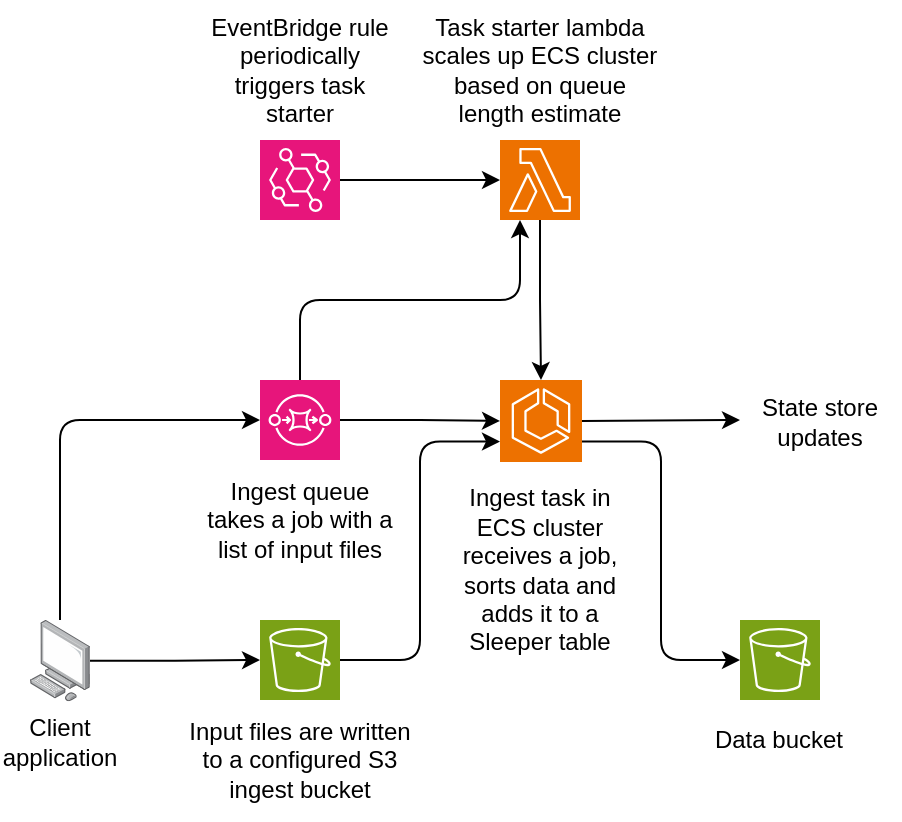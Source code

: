 <mxfile version="26.2.2">
  <diagram name="Page-1" id="3FvSBX6OLxE2AbdPb7jU">
    <mxGraphModel dx="2068" dy="1201" grid="1" gridSize="10" guides="1" tooltips="1" connect="1" arrows="1" fold="1" page="1" pageScale="1" pageWidth="827" pageHeight="1169" math="0" shadow="0">
      <root>
        <mxCell id="0" />
        <mxCell id="1" parent="0" />
        <mxCell id="4Xex-i8mGXWlq9nKx7Un-1" value="" style="sketch=0;points=[[0,0,0],[0.25,0,0],[0.5,0,0],[0.75,0,0],[1,0,0],[0,1,0],[0.25,1,0],[0.5,1,0],[0.75,1,0],[1,1,0],[0,0.25,0],[0,0.5,0],[0,0.75,0],[1,0.25,0],[1,0.5,0],[1,0.75,0]];outlineConnect=0;fontColor=#232F3E;fillColor=#E7157B;strokeColor=#ffffff;dashed=0;verticalLabelPosition=bottom;verticalAlign=top;align=center;html=1;fontSize=12;fontStyle=0;aspect=fixed;shape=mxgraph.aws4.resourceIcon;resIcon=mxgraph.aws4.sqs;" vertex="1" parent="1">
          <mxGeometry x="200" y="560" width="40" height="40" as="geometry" />
        </mxCell>
        <mxCell id="4Xex-i8mGXWlq9nKx7Un-2" value="" style="image;points=[];aspect=fixed;html=1;align=center;shadow=0;dashed=0;image=img/lib/allied_telesis/computer_and_terminals/Personal_Computer.svg;" vertex="1" parent="1">
          <mxGeometry x="85" y="680" width="30" height="40.66" as="geometry" />
        </mxCell>
        <mxCell id="4Xex-i8mGXWlq9nKx7Un-3" value="Client application" style="text;html=1;align=center;verticalAlign=middle;whiteSpace=wrap;rounded=0;" vertex="1" parent="1">
          <mxGeometry x="70" y="720.66" width="60" height="40" as="geometry" />
        </mxCell>
        <mxCell id="4Xex-i8mGXWlq9nKx7Un-5" value="Ingest queue takes a job with a list of input files" style="text;html=1;align=center;verticalAlign=middle;whiteSpace=wrap;rounded=0;" vertex="1" parent="1">
          <mxGeometry x="170" y="600" width="100" height="60" as="geometry" />
        </mxCell>
        <mxCell id="4Xex-i8mGXWlq9nKx7Un-6" value="" style="sketch=0;points=[[0,0,0],[0.25,0,0],[0.5,0,0],[0.75,0,0],[1,0,0],[0,1,0],[0.25,1,0],[0.5,1,0],[0.75,1,0],[1,1,0],[0,0.25,0],[0,0.5,0],[0,0.75,0],[1,0.25,0],[1,0.5,0],[1,0.75,0]];outlineConnect=0;fontColor=#232F3E;fillColor=#ED7100;strokeColor=#ffffff;dashed=0;verticalLabelPosition=bottom;verticalAlign=top;align=center;html=1;fontSize=12;fontStyle=0;aspect=fixed;shape=mxgraph.aws4.resourceIcon;resIcon=mxgraph.aws4.ecs;" vertex="1" parent="1">
          <mxGeometry x="320" y="560" width="41" height="41" as="geometry" />
        </mxCell>
        <mxCell id="4Xex-i8mGXWlq9nKx7Un-7" value="Ingest task in ECS cluster receives a job, sorts data and adds it to a Sleeper table" style="text;html=1;align=center;verticalAlign=middle;whiteSpace=wrap;rounded=0;" vertex="1" parent="1">
          <mxGeometry x="290" y="600" width="100" height="110" as="geometry" />
        </mxCell>
        <mxCell id="4Xex-i8mGXWlq9nKx7Un-8" style="edgeStyle=orthogonalEdgeStyle;rounded=0;orthogonalLoop=1;jettySize=auto;html=1;entryX=0;entryY=0.5;entryDx=0;entryDy=0;entryPerimeter=0;" edge="1" parent="1" source="4Xex-i8mGXWlq9nKx7Un-1" target="4Xex-i8mGXWlq9nKx7Un-6">
          <mxGeometry relative="1" as="geometry" />
        </mxCell>
        <mxCell id="4Xex-i8mGXWlq9nKx7Un-9" value="" style="sketch=0;points=[[0,0,0],[0.25,0,0],[0.5,0,0],[0.75,0,0],[1,0,0],[0,1,0],[0.25,1,0],[0.5,1,0],[0.75,1,0],[1,1,0],[0,0.25,0],[0,0.5,0],[0,0.75,0],[1,0.25,0],[1,0.5,0],[1,0.75,0]];outlineConnect=0;fontColor=#232F3E;fillColor=#ED7100;strokeColor=#ffffff;dashed=0;verticalLabelPosition=bottom;verticalAlign=top;align=center;html=1;fontSize=12;fontStyle=0;aspect=fixed;shape=mxgraph.aws4.resourceIcon;resIcon=mxgraph.aws4.lambda;" vertex="1" parent="1">
          <mxGeometry x="320" y="440" width="40" height="40" as="geometry" />
        </mxCell>
        <mxCell id="4Xex-i8mGXWlq9nKx7Un-10" value="Task starter lambda scales up ECS cluster based on queue length estimate" style="text;html=1;align=center;verticalAlign=middle;whiteSpace=wrap;rounded=0;" vertex="1" parent="1">
          <mxGeometry x="280" y="370" width="120" height="70" as="geometry" />
        </mxCell>
        <mxCell id="4Xex-i8mGXWlq9nKx7Un-11" style="edgeStyle=orthogonalEdgeStyle;rounded=0;orthogonalLoop=1;jettySize=auto;html=1;entryX=0.5;entryY=0;entryDx=0;entryDy=0;entryPerimeter=0;" edge="1" parent="1" source="4Xex-i8mGXWlq9nKx7Un-9" target="4Xex-i8mGXWlq9nKx7Un-6">
          <mxGeometry relative="1" as="geometry" />
        </mxCell>
        <mxCell id="4Xex-i8mGXWlq9nKx7Un-13" style="edgeStyle=orthogonalEdgeStyle;rounded=1;orthogonalLoop=1;jettySize=auto;html=1;exitX=0.5;exitY=0;exitDx=0;exitDy=0;exitPerimeter=0;entryX=0.25;entryY=1;entryDx=0;entryDy=0;entryPerimeter=0;curved=0;" edge="1" parent="1" source="4Xex-i8mGXWlq9nKx7Un-1" target="4Xex-i8mGXWlq9nKx7Un-9">
          <mxGeometry relative="1" as="geometry" />
        </mxCell>
        <mxCell id="4Xex-i8mGXWlq9nKx7Un-14" value="" style="sketch=0;points=[[0,0,0],[0.25,0,0],[0.5,0,0],[0.75,0,0],[1,0,0],[0,1,0],[0.25,1,0],[0.5,1,0],[0.75,1,0],[1,1,0],[0,0.25,0],[0,0.5,0],[0,0.75,0],[1,0.25,0],[1,0.5,0],[1,0.75,0]];outlineConnect=0;fontColor=#232F3E;fillColor=#E7157B;strokeColor=#ffffff;dashed=0;verticalLabelPosition=bottom;verticalAlign=top;align=center;html=1;fontSize=12;fontStyle=0;aspect=fixed;shape=mxgraph.aws4.resourceIcon;resIcon=mxgraph.aws4.eventbridge;" vertex="1" parent="1">
          <mxGeometry x="200" y="440" width="40" height="40" as="geometry" />
        </mxCell>
        <mxCell id="4Xex-i8mGXWlq9nKx7Un-15" style="edgeStyle=orthogonalEdgeStyle;rounded=0;orthogonalLoop=1;jettySize=auto;html=1;exitX=1;exitY=0.5;exitDx=0;exitDy=0;exitPerimeter=0;entryX=0;entryY=0.5;entryDx=0;entryDy=0;entryPerimeter=0;" edge="1" parent="1" source="4Xex-i8mGXWlq9nKx7Un-14" target="4Xex-i8mGXWlq9nKx7Un-9">
          <mxGeometry relative="1" as="geometry" />
        </mxCell>
        <mxCell id="4Xex-i8mGXWlq9nKx7Un-16" value="EventBridge rule periodically triggers task starter" style="text;html=1;align=center;verticalAlign=middle;whiteSpace=wrap;rounded=0;" vertex="1" parent="1">
          <mxGeometry x="170" y="370" width="100" height="70" as="geometry" />
        </mxCell>
        <mxCell id="4Xex-i8mGXWlq9nKx7Un-18" style="edgeStyle=orthogonalEdgeStyle;rounded=0;orthogonalLoop=1;jettySize=auto;html=1;exitX=1;exitY=0.5;exitDx=0;exitDy=0;exitPerimeter=0;entryX=0;entryY=0.5;entryDx=0;entryDy=0;entryPerimeter=0;" edge="1" parent="1" source="4Xex-i8mGXWlq9nKx7Un-6">
          <mxGeometry relative="1" as="geometry">
            <mxPoint x="440" y="580" as="targetPoint" />
          </mxGeometry>
        </mxCell>
        <mxCell id="4Xex-i8mGXWlq9nKx7Un-19" value="State store updates" style="text;html=1;align=center;verticalAlign=middle;whiteSpace=wrap;rounded=0;" vertex="1" parent="1">
          <mxGeometry x="440" y="565.5" width="80" height="30" as="geometry" />
        </mxCell>
        <mxCell id="4Xex-i8mGXWlq9nKx7Un-20" value="" style="sketch=0;points=[[0,0,0],[0.25,0,0],[0.5,0,0],[0.75,0,0],[1,0,0],[0,1,0],[0.25,1,0],[0.5,1,0],[0.75,1,0],[1,1,0],[0,0.25,0],[0,0.5,0],[0,0.75,0],[1,0.25,0],[1,0.5,0],[1,0.75,0]];outlineConnect=0;fontColor=#232F3E;fillColor=#7AA116;strokeColor=#ffffff;dashed=0;verticalLabelPosition=bottom;verticalAlign=top;align=center;html=1;fontSize=12;fontStyle=0;aspect=fixed;shape=mxgraph.aws4.resourceIcon;resIcon=mxgraph.aws4.s3;" vertex="1" parent="1">
          <mxGeometry x="200" y="680" width="40" height="40" as="geometry" />
        </mxCell>
        <mxCell id="4Xex-i8mGXWlq9nKx7Un-21" style="edgeStyle=orthogonalEdgeStyle;rounded=0;orthogonalLoop=1;jettySize=auto;html=1;entryX=0;entryY=0.5;entryDx=0;entryDy=0;entryPerimeter=0;" edge="1" parent="1" source="4Xex-i8mGXWlq9nKx7Un-2" target="4Xex-i8mGXWlq9nKx7Un-20">
          <mxGeometry relative="1" as="geometry" />
        </mxCell>
        <mxCell id="4Xex-i8mGXWlq9nKx7Un-22" value="Input files are written to a configured S3 ingest bucket" style="text;html=1;align=center;verticalAlign=middle;whiteSpace=wrap;rounded=0;" vertex="1" parent="1">
          <mxGeometry x="160" y="720" width="120" height="60" as="geometry" />
        </mxCell>
        <mxCell id="4Xex-i8mGXWlq9nKx7Un-23" style="edgeStyle=orthogonalEdgeStyle;rounded=1;orthogonalLoop=1;jettySize=auto;html=1;exitX=1;exitY=0.5;exitDx=0;exitDy=0;exitPerimeter=0;entryX=0;entryY=0.75;entryDx=0;entryDy=0;entryPerimeter=0;curved=0;" edge="1" parent="1" source="4Xex-i8mGXWlq9nKx7Un-20" target="4Xex-i8mGXWlq9nKx7Un-6">
          <mxGeometry relative="1" as="geometry" />
        </mxCell>
        <mxCell id="4Xex-i8mGXWlq9nKx7Un-24" value="" style="sketch=0;points=[[0,0,0],[0.25,0,0],[0.5,0,0],[0.75,0,0],[1,0,0],[0,1,0],[0.25,1,0],[0.5,1,0],[0.75,1,0],[1,1,0],[0,0.25,0],[0,0.5,0],[0,0.75,0],[1,0.25,0],[1,0.5,0],[1,0.75,0]];outlineConnect=0;fontColor=#232F3E;fillColor=#7AA116;strokeColor=#ffffff;dashed=0;verticalLabelPosition=bottom;verticalAlign=top;align=center;html=1;fontSize=12;fontStyle=0;aspect=fixed;shape=mxgraph.aws4.resourceIcon;resIcon=mxgraph.aws4.s3;" vertex="1" parent="1">
          <mxGeometry x="440" y="680" width="40" height="40" as="geometry" />
        </mxCell>
        <mxCell id="4Xex-i8mGXWlq9nKx7Un-25" style="edgeStyle=orthogonalEdgeStyle;rounded=1;orthogonalLoop=1;jettySize=auto;html=1;exitX=1;exitY=0.75;exitDx=0;exitDy=0;exitPerimeter=0;entryX=0;entryY=0.5;entryDx=0;entryDy=0;entryPerimeter=0;curved=0;" edge="1" parent="1" source="4Xex-i8mGXWlq9nKx7Un-6" target="4Xex-i8mGXWlq9nKx7Un-24">
          <mxGeometry relative="1" as="geometry" />
        </mxCell>
        <mxCell id="4Xex-i8mGXWlq9nKx7Un-26" value="Data bucket" style="text;html=1;align=center;verticalAlign=middle;whiteSpace=wrap;rounded=0;" vertex="1" parent="1">
          <mxGeometry x="420.38" y="720" width="79.25" height="40" as="geometry" />
        </mxCell>
        <mxCell id="4Xex-i8mGXWlq9nKx7Un-27" style="edgeStyle=orthogonalEdgeStyle;rounded=1;orthogonalLoop=1;jettySize=auto;html=1;entryX=0;entryY=0.5;entryDx=0;entryDy=0;entryPerimeter=0;curved=0;" edge="1" parent="1" source="4Xex-i8mGXWlq9nKx7Un-2" target="4Xex-i8mGXWlq9nKx7Un-1">
          <mxGeometry relative="1" as="geometry">
            <Array as="points">
              <mxPoint x="100" y="580" />
            </Array>
          </mxGeometry>
        </mxCell>
      </root>
    </mxGraphModel>
  </diagram>
</mxfile>
